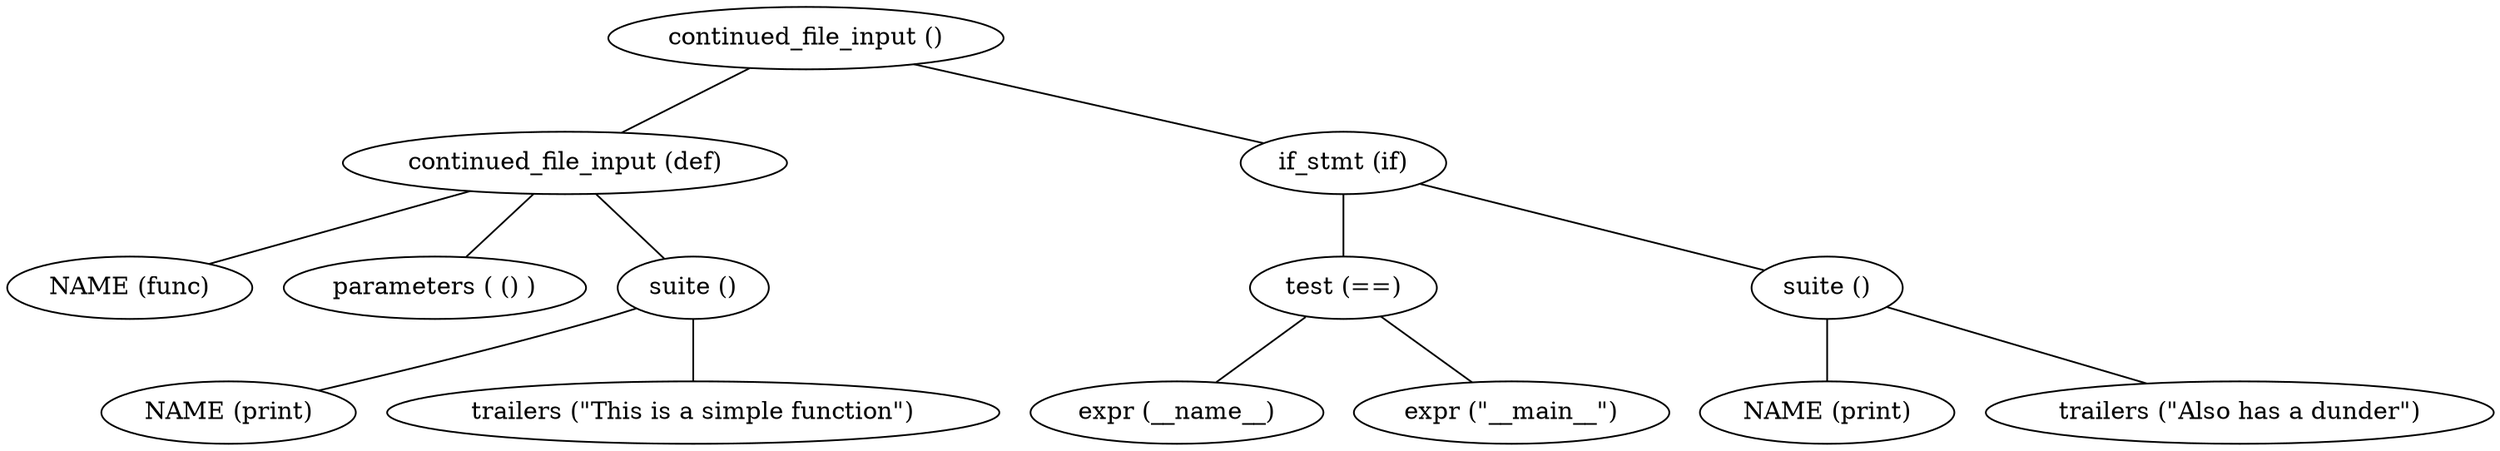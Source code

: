 Graph {
node1 [label="continued_file_input ()"];
node2 [label="continued_file_input (def)"];
node3 [label="NAME (func)"];
node4 [label="parameters ( () )"];
node5 [label="suite ()"];
node6 [label="NAME (print)"];
node7 [label="trailers (&quot;This is a simple function&quot;)"];
node8 [label="if_stmt (if)"];
node9 [label="test (==)"];
node10 [label="expr (__name__)"];
node11 [label="expr (&quot;__main__&quot;)"];
node12 [label="suite ()"];
node13 [label="NAME (print)"];
node14 [label="trailers (&quot;Also has a dunder&quot;)"];

node1 -- node2;
node2 -- node3;
node2 -- node4;
node2 -- node5;
node5 -- node6;
node5 -- node7;
node1 -- node8;
node8 -- node9;
node9 -- node10;
node9 -- node11;
node8 -- node12;
node12 -- node13;
node12 -- node14;

}
